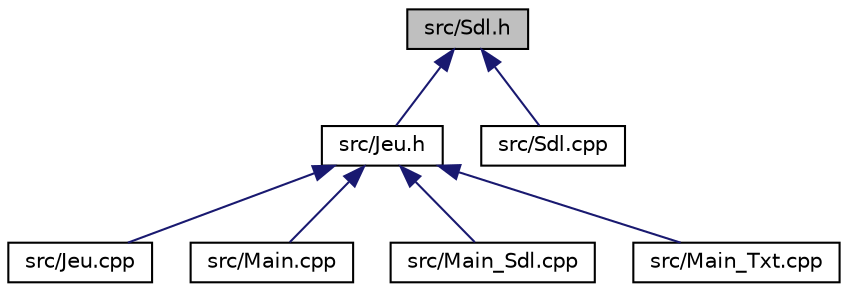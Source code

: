 digraph "src/Sdl.h"
{
 // LATEX_PDF_SIZE
  edge [fontname="Helvetica",fontsize="10",labelfontname="Helvetica",labelfontsize="10"];
  node [fontname="Helvetica",fontsize="10",shape=record];
  Node1 [label="src/Sdl.h",height=0.2,width=0.4,color="black", fillcolor="grey75", style="filled", fontcolor="black",tooltip=" "];
  Node1 -> Node2 [dir="back",color="midnightblue",fontsize="10",style="solid",fontname="Helvetica"];
  Node2 [label="src/Jeu.h",height=0.2,width=0.4,color="black", fillcolor="white", style="filled",URL="$Jeu_8h.html",tooltip="Ce fichier contient l'entête de la classe Jeu."];
  Node2 -> Node3 [dir="back",color="midnightblue",fontsize="10",style="solid",fontname="Helvetica"];
  Node3 [label="src/Jeu.cpp",height=0.2,width=0.4,color="black", fillcolor="white", style="filled",URL="$Jeu_8cpp.html",tooltip=" "];
  Node2 -> Node4 [dir="back",color="midnightblue",fontsize="10",style="solid",fontname="Helvetica"];
  Node4 [label="src/Main.cpp",height=0.2,width=0.4,color="black", fillcolor="white", style="filled",URL="$Main_8cpp.html",tooltip=" "];
  Node2 -> Node5 [dir="back",color="midnightblue",fontsize="10",style="solid",fontname="Helvetica"];
  Node5 [label="src/Main_Sdl.cpp",height=0.2,width=0.4,color="black", fillcolor="white", style="filled",URL="$Main__Sdl_8cpp.html",tooltip=" "];
  Node2 -> Node6 [dir="back",color="midnightblue",fontsize="10",style="solid",fontname="Helvetica"];
  Node6 [label="src/Main_Txt.cpp",height=0.2,width=0.4,color="black", fillcolor="white", style="filled",URL="$Main__Txt_8cpp.html",tooltip=" "];
  Node1 -> Node7 [dir="back",color="midnightblue",fontsize="10",style="solid",fontname="Helvetica"];
  Node7 [label="src/Sdl.cpp",height=0.2,width=0.4,color="black", fillcolor="white", style="filled",URL="$Sdl_8cpp.html",tooltip=" "];
}
